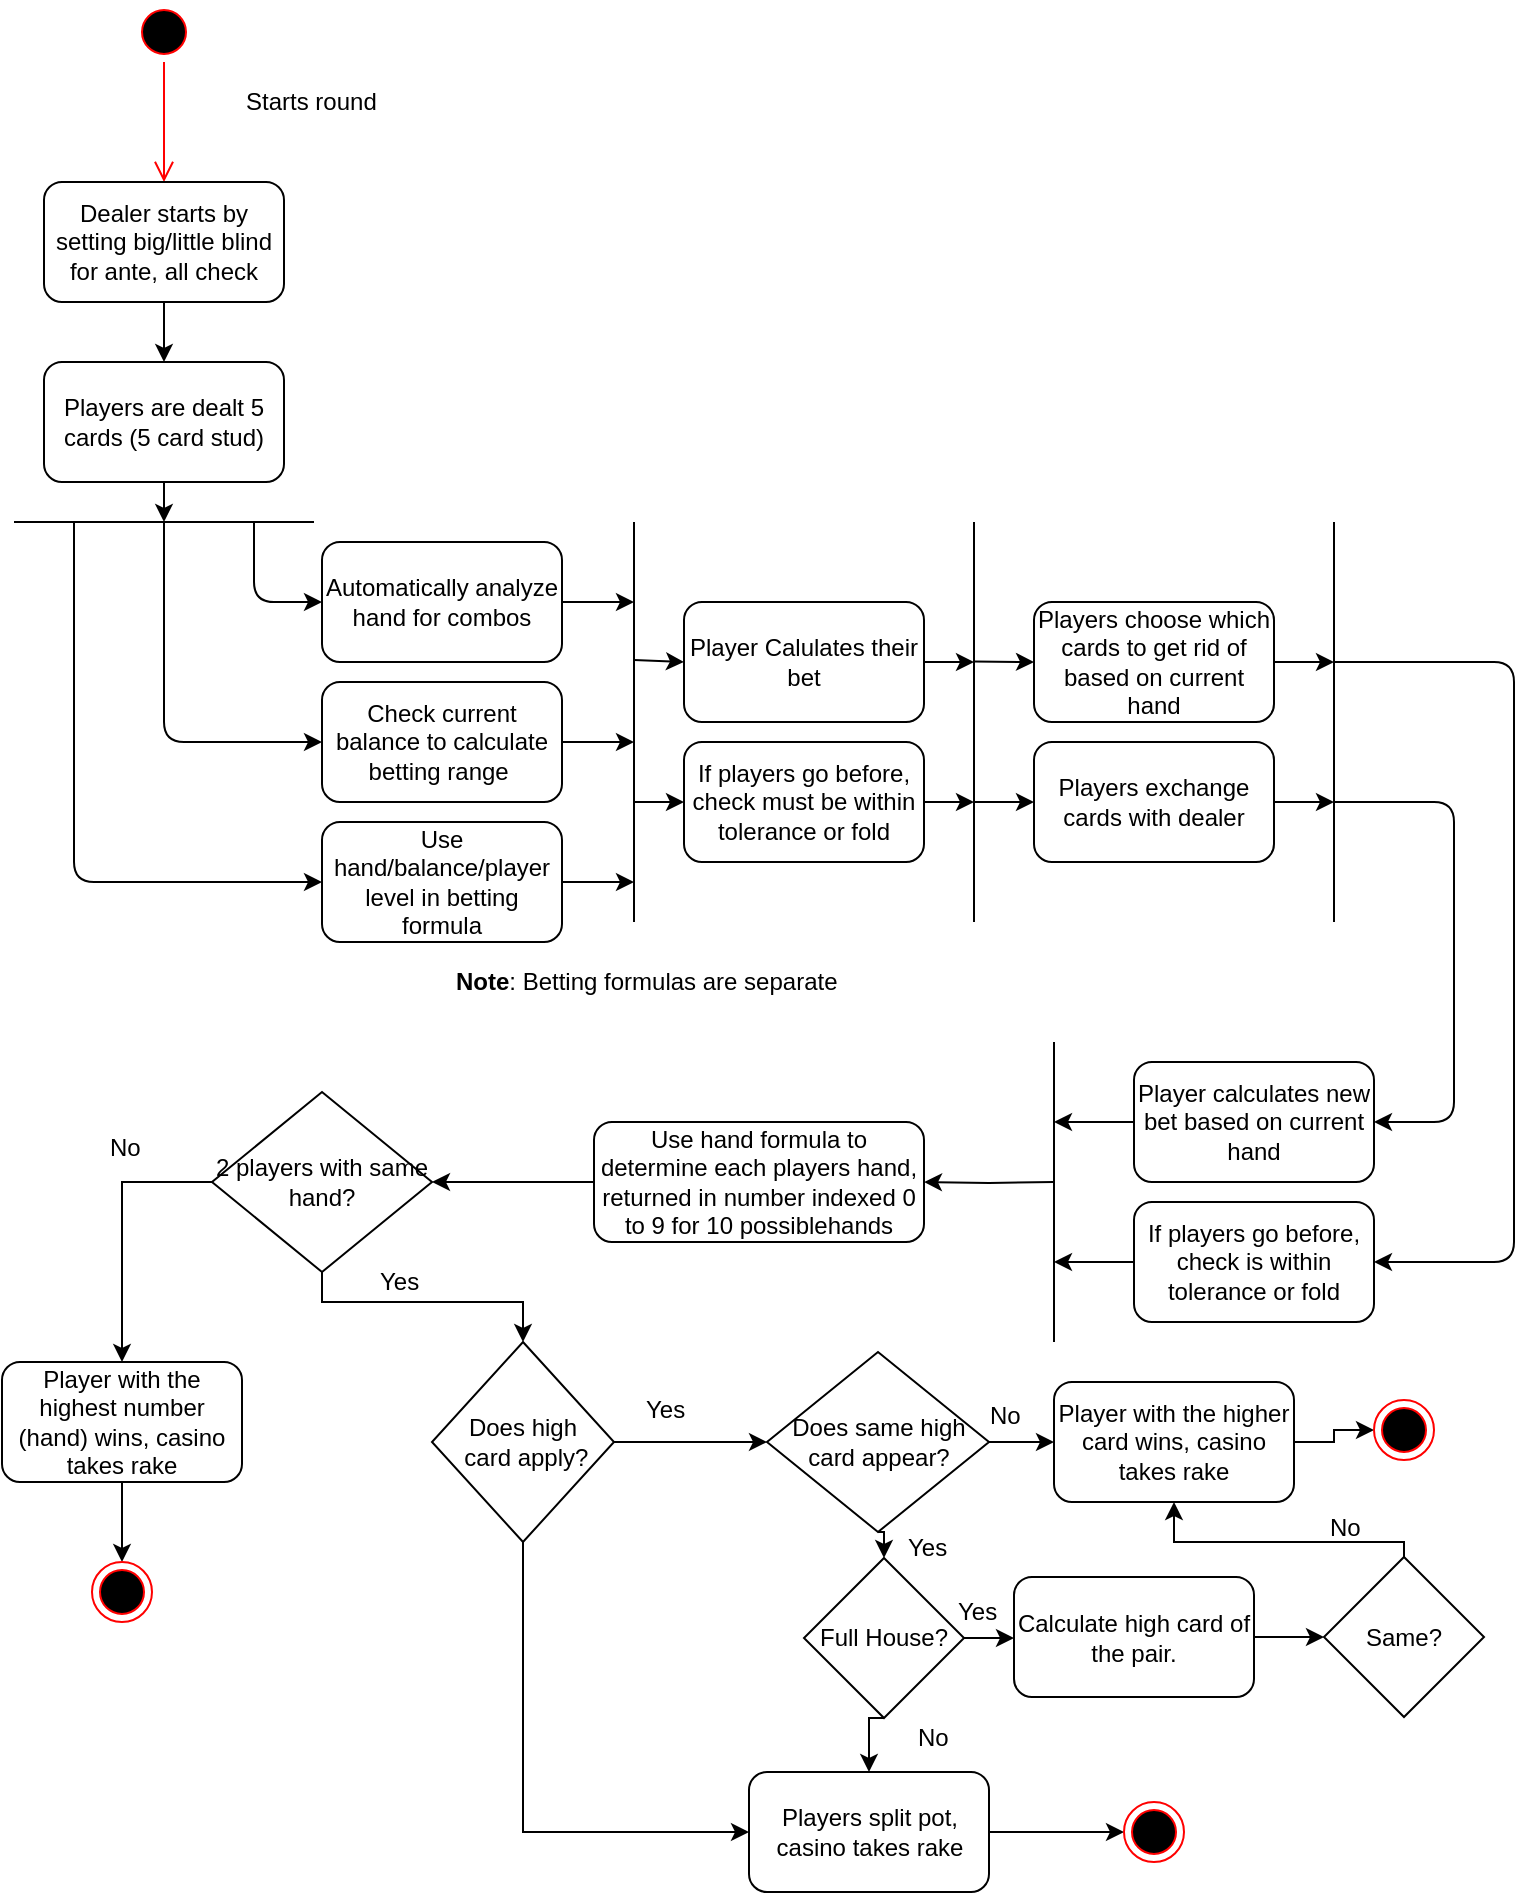 <mxfile version="10.7.5" type="device"><diagram id="hXK2TdJa6I0mjE5qjQWg" name="Page-1"><mxGraphModel dx="1010" dy="588" grid="1" gridSize="10" guides="1" tooltips="1" connect="1" arrows="1" fold="1" page="1" pageScale="1" pageWidth="850" pageHeight="1100" math="0" shadow="0"><root><mxCell id="0"/><mxCell id="1" parent="0"/><mxCell id="EYmgoHeZt-T2Nd_B6-iB-1" value="" style="ellipse;html=1;shape=startState;fillColor=#000000;strokeColor=#ff0000;" parent="1" vertex="1"><mxGeometry x="90" y="60" width="30" height="30" as="geometry"/></mxCell><mxCell id="EYmgoHeZt-T2Nd_B6-iB-2" value="" style="edgeStyle=orthogonalEdgeStyle;html=1;verticalAlign=bottom;endArrow=open;endSize=8;strokeColor=#ff0000;" parent="1" source="EYmgoHeZt-T2Nd_B6-iB-1" edge="1"><mxGeometry relative="1" as="geometry"><mxPoint x="105" y="150" as="targetPoint"/></mxGeometry></mxCell><mxCell id="EYmgoHeZt-T2Nd_B6-iB-3" value="Starts round" style="text;html=1;resizable=0;points=[];autosize=1;align=left;verticalAlign=top;spacingTop=-4;" parent="1" vertex="1"><mxGeometry x="144" y="100" width="80" height="20" as="geometry"/></mxCell><mxCell id="EYmgoHeZt-T2Nd_B6-iB-6" style="edgeStyle=orthogonalEdgeStyle;rounded=0;orthogonalLoop=1;jettySize=auto;html=1;exitX=0.5;exitY=1;exitDx=0;exitDy=0;entryX=0.5;entryY=0;entryDx=0;entryDy=0;" parent="1" source="EYmgoHeZt-T2Nd_B6-iB-4" target="EYmgoHeZt-T2Nd_B6-iB-5" edge="1"><mxGeometry relative="1" as="geometry"/></mxCell><mxCell id="EYmgoHeZt-T2Nd_B6-iB-4" value="Dealer starts by setting big/little blind for ante, all check" style="rounded=1;whiteSpace=wrap;html=1;" parent="1" vertex="1"><mxGeometry x="45" y="150" width="120" height="60" as="geometry"/></mxCell><mxCell id="EYmgoHeZt-T2Nd_B6-iB-8" style="edgeStyle=orthogonalEdgeStyle;rounded=0;orthogonalLoop=1;jettySize=auto;html=1;exitX=0.5;exitY=1;exitDx=0;exitDy=0;" parent="1" source="EYmgoHeZt-T2Nd_B6-iB-5" edge="1"><mxGeometry relative="1" as="geometry"><mxPoint x="105" y="320" as="targetPoint"/></mxGeometry></mxCell><mxCell id="EYmgoHeZt-T2Nd_B6-iB-5" value="Players are dealt 5 cards (5 card stud)" style="rounded=1;whiteSpace=wrap;html=1;" parent="1" vertex="1"><mxGeometry x="45" y="240" width="120" height="60" as="geometry"/></mxCell><mxCell id="EYmgoHeZt-T2Nd_B6-iB-7" value="" style="endArrow=none;html=1;" parent="1" edge="1"><mxGeometry width="50" height="50" relative="1" as="geometry"><mxPoint x="30" y="320" as="sourcePoint"/><mxPoint x="180" y="320" as="targetPoint"/></mxGeometry></mxCell><mxCell id="EYmgoHeZt-T2Nd_B6-iB-18" style="edgeStyle=orthogonalEdgeStyle;rounded=0;orthogonalLoop=1;jettySize=auto;html=1;exitX=1;exitY=0.5;exitDx=0;exitDy=0;" parent="1" source="EYmgoHeZt-T2Nd_B6-iB-9" edge="1"><mxGeometry relative="1" as="geometry"><mxPoint x="340" y="360" as="targetPoint"/></mxGeometry></mxCell><mxCell id="EYmgoHeZt-T2Nd_B6-iB-9" value="Automatically analyze hand for combos" style="rounded=1;whiteSpace=wrap;html=1;" parent="1" vertex="1"><mxGeometry x="184" y="330" width="120" height="60" as="geometry"/></mxCell><mxCell id="EYmgoHeZt-T2Nd_B6-iB-19" style="edgeStyle=orthogonalEdgeStyle;rounded=0;orthogonalLoop=1;jettySize=auto;html=1;exitX=1;exitY=0.5;exitDx=0;exitDy=0;" parent="1" source="EYmgoHeZt-T2Nd_B6-iB-10" edge="1"><mxGeometry relative="1" as="geometry"><mxPoint x="340" y="430" as="targetPoint"/></mxGeometry></mxCell><mxCell id="EYmgoHeZt-T2Nd_B6-iB-10" value="Check current balance to calculate betting range&amp;nbsp;" style="rounded=1;whiteSpace=wrap;html=1;" parent="1" vertex="1"><mxGeometry x="184" y="400" width="120" height="60" as="geometry"/></mxCell><mxCell id="EYmgoHeZt-T2Nd_B6-iB-20" style="edgeStyle=orthogonalEdgeStyle;rounded=0;orthogonalLoop=1;jettySize=auto;html=1;exitX=1;exitY=0.5;exitDx=0;exitDy=0;" parent="1" source="EYmgoHeZt-T2Nd_B6-iB-11" edge="1"><mxGeometry relative="1" as="geometry"><mxPoint x="340" y="500" as="targetPoint"/></mxGeometry></mxCell><mxCell id="EYmgoHeZt-T2Nd_B6-iB-11" value="Use hand/balance/player level in betting formula" style="rounded=1;whiteSpace=wrap;html=1;" parent="1" vertex="1"><mxGeometry x="184" y="470" width="120" height="60" as="geometry"/></mxCell><mxCell id="EYmgoHeZt-T2Nd_B6-iB-13" value="" style="endArrow=classic;html=1;entryX=0;entryY=0.5;entryDx=0;entryDy=0;" parent="1" target="EYmgoHeZt-T2Nd_B6-iB-11" edge="1"><mxGeometry width="50" height="50" relative="1" as="geometry"><mxPoint x="60" y="320" as="sourcePoint"/><mxPoint x="60" y="450" as="targetPoint"/><Array as="points"><mxPoint x="60" y="500"/></Array></mxGeometry></mxCell><mxCell id="EYmgoHeZt-T2Nd_B6-iB-15" value="" style="endArrow=classic;html=1;entryX=0;entryY=0.5;entryDx=0;entryDy=0;" parent="1" target="EYmgoHeZt-T2Nd_B6-iB-9" edge="1"><mxGeometry width="50" height="50" relative="1" as="geometry"><mxPoint x="150" y="320" as="sourcePoint"/><mxPoint x="150" y="420" as="targetPoint"/><Array as="points"><mxPoint x="150" y="360"/></Array></mxGeometry></mxCell><mxCell id="EYmgoHeZt-T2Nd_B6-iB-16" value="" style="endArrow=classic;html=1;entryX=0;entryY=0.5;entryDx=0;entryDy=0;" parent="1" target="EYmgoHeZt-T2Nd_B6-iB-10" edge="1"><mxGeometry width="50" height="50" relative="1" as="geometry"><mxPoint x="105" y="320" as="sourcePoint"/><mxPoint x="105" y="390" as="targetPoint"/><Array as="points"><mxPoint x="105" y="430"/></Array></mxGeometry></mxCell><mxCell id="EYmgoHeZt-T2Nd_B6-iB-17" value="" style="endArrow=none;html=1;" parent="1" edge="1"><mxGeometry width="50" height="50" relative="1" as="geometry"><mxPoint x="340" y="520" as="sourcePoint"/><mxPoint x="340" y="320" as="targetPoint"/></mxGeometry></mxCell><mxCell id="EYmgoHeZt-T2Nd_B6-iB-24" style="edgeStyle=orthogonalEdgeStyle;rounded=0;orthogonalLoop=1;jettySize=auto;html=1;exitX=1;exitY=0.5;exitDx=0;exitDy=0;" parent="1" source="EYmgoHeZt-T2Nd_B6-iB-21" edge="1"><mxGeometry relative="1" as="geometry"><mxPoint x="510" y="390" as="targetPoint"/></mxGeometry></mxCell><mxCell id="EYmgoHeZt-T2Nd_B6-iB-21" value="Player Calulates their bet" style="rounded=1;whiteSpace=wrap;html=1;" parent="1" vertex="1"><mxGeometry x="365" y="360" width="120" height="60" as="geometry"/></mxCell><mxCell id="EYmgoHeZt-T2Nd_B6-iB-25" style="edgeStyle=orthogonalEdgeStyle;rounded=0;orthogonalLoop=1;jettySize=auto;html=1;exitX=1;exitY=0.5;exitDx=0;exitDy=0;" parent="1" source="EYmgoHeZt-T2Nd_B6-iB-22" edge="1"><mxGeometry relative="1" as="geometry"><mxPoint x="510" y="460" as="targetPoint"/></mxGeometry></mxCell><mxCell id="EYmgoHeZt-T2Nd_B6-iB-22" value="If players go before, check must be within tolerance or fold" style="rounded=1;whiteSpace=wrap;html=1;" parent="1" vertex="1"><mxGeometry x="365" y="430" width="120" height="60" as="geometry"/></mxCell><mxCell id="EYmgoHeZt-T2Nd_B6-iB-23" value="" style="endArrow=none;html=1;" parent="1" edge="1"><mxGeometry width="50" height="50" relative="1" as="geometry"><mxPoint x="510" y="520" as="sourcePoint"/><mxPoint x="510" y="320" as="targetPoint"/></mxGeometry></mxCell><mxCell id="EYmgoHeZt-T2Nd_B6-iB-30" style="edgeStyle=orthogonalEdgeStyle;rounded=0;orthogonalLoop=1;jettySize=auto;html=1;exitX=1;exitY=0.5;exitDx=0;exitDy=0;" parent="1" source="EYmgoHeZt-T2Nd_B6-iB-26" edge="1"><mxGeometry relative="1" as="geometry"><mxPoint x="690" y="390" as="targetPoint"/></mxGeometry></mxCell><mxCell id="EYmgoHeZt-T2Nd_B6-iB-26" value="Players choose which cards to get rid of based on current hand" style="rounded=1;whiteSpace=wrap;html=1;" parent="1" vertex="1"><mxGeometry x="540" y="360" width="120" height="60" as="geometry"/></mxCell><mxCell id="EYmgoHeZt-T2Nd_B6-iB-31" style="edgeStyle=orthogonalEdgeStyle;rounded=0;orthogonalLoop=1;jettySize=auto;html=1;exitX=1;exitY=0.5;exitDx=0;exitDy=0;" parent="1" source="EYmgoHeZt-T2Nd_B6-iB-27" edge="1"><mxGeometry relative="1" as="geometry"><mxPoint x="690" y="460" as="targetPoint"/></mxGeometry></mxCell><mxCell id="EYmgoHeZt-T2Nd_B6-iB-27" value="Players exchange cards with dealer" style="rounded=1;whiteSpace=wrap;html=1;" parent="1" vertex="1"><mxGeometry x="540" y="430" width="120" height="60" as="geometry"/></mxCell><mxCell id="EYmgoHeZt-T2Nd_B6-iB-36" style="edgeStyle=orthogonalEdgeStyle;rounded=0;orthogonalLoop=1;jettySize=auto;html=1;exitX=0;exitY=0.5;exitDx=0;exitDy=0;" parent="1" source="EYmgoHeZt-T2Nd_B6-iB-28" edge="1"><mxGeometry relative="1" as="geometry"><mxPoint x="550" y="620" as="targetPoint"/></mxGeometry></mxCell><mxCell id="EYmgoHeZt-T2Nd_B6-iB-28" value="Player calculates new bet based on current hand" style="rounded=1;whiteSpace=wrap;html=1;" parent="1" vertex="1"><mxGeometry x="590" y="590" width="120" height="60" as="geometry"/></mxCell><mxCell id="EYmgoHeZt-T2Nd_B6-iB-29" value="" style="endArrow=none;html=1;" parent="1" edge="1"><mxGeometry width="50" height="50" relative="1" as="geometry"><mxPoint x="690" y="520" as="sourcePoint"/><mxPoint x="690" y="320" as="targetPoint"/></mxGeometry></mxCell><mxCell id="EYmgoHeZt-T2Nd_B6-iB-37" style="edgeStyle=orthogonalEdgeStyle;rounded=0;orthogonalLoop=1;jettySize=auto;html=1;exitX=0;exitY=0.5;exitDx=0;exitDy=0;" parent="1" source="EYmgoHeZt-T2Nd_B6-iB-32" edge="1"><mxGeometry relative="1" as="geometry"><mxPoint x="550" y="690" as="targetPoint"/></mxGeometry></mxCell><mxCell id="EYmgoHeZt-T2Nd_B6-iB-32" value="If players go before, check is within tolerance or fold" style="rounded=1;whiteSpace=wrap;html=1;" parent="1" vertex="1"><mxGeometry x="590" y="660" width="120" height="60" as="geometry"/></mxCell><mxCell id="EYmgoHeZt-T2Nd_B6-iB-33" value="" style="endArrow=none;html=1;" parent="1" edge="1"><mxGeometry width="50" height="50" relative="1" as="geometry"><mxPoint x="550" y="730" as="sourcePoint"/><mxPoint x="550" y="580" as="targetPoint"/></mxGeometry></mxCell><mxCell id="bNfEItf5TLpx9JPH83yY-3" style="edgeStyle=orthogonalEdgeStyle;rounded=0;orthogonalLoop=1;jettySize=auto;html=1;exitX=1;exitY=0.5;exitDx=0;exitDy=0;entryX=1;entryY=0.5;entryDx=0;entryDy=0;" edge="1" parent="1" target="EYmgoHeZt-T2Nd_B6-iB-34"><mxGeometry relative="1" as="geometry"><mxPoint x="550" y="650" as="sourcePoint"/></mxGeometry></mxCell><mxCell id="bNfEItf5TLpx9JPH83yY-4" style="edgeStyle=orthogonalEdgeStyle;rounded=0;orthogonalLoop=1;jettySize=auto;html=1;exitX=0;exitY=0.5;exitDx=0;exitDy=0;entryX=1;entryY=0.5;entryDx=0;entryDy=0;" edge="1" parent="1" source="EYmgoHeZt-T2Nd_B6-iB-34" target="bNfEItf5TLpx9JPH83yY-2"><mxGeometry relative="1" as="geometry"/></mxCell><mxCell id="EYmgoHeZt-T2Nd_B6-iB-34" value="Use hand formula to determine each players hand, returned in number indexed 0 to 9 for 10 possiblehands" style="rounded=1;whiteSpace=wrap;html=1;" parent="1" vertex="1"><mxGeometry x="320" y="620" width="165" height="60" as="geometry"/></mxCell><mxCell id="EYmgoHeZt-T2Nd_B6-iB-39" value="" style="endArrow=classic;html=1;entryX=0;entryY=0.5;entryDx=0;entryDy=0;" parent="1" target="EYmgoHeZt-T2Nd_B6-iB-21" edge="1"><mxGeometry width="50" height="50" relative="1" as="geometry"><mxPoint x="340" y="389" as="sourcePoint"/><mxPoint x="360" y="389" as="targetPoint"/></mxGeometry></mxCell><mxCell id="EYmgoHeZt-T2Nd_B6-iB-40" value="" style="endArrow=classic;html=1;entryX=0;entryY=0.5;entryDx=0;entryDy=0;" parent="1" target="EYmgoHeZt-T2Nd_B6-iB-22" edge="1"><mxGeometry width="50" height="50" relative="1" as="geometry"><mxPoint x="340" y="460" as="sourcePoint"/><mxPoint x="390" y="430" as="targetPoint"/></mxGeometry></mxCell><mxCell id="EYmgoHeZt-T2Nd_B6-iB-41" value="" style="endArrow=classic;html=1;entryX=0;entryY=0.5;entryDx=0;entryDy=0;" parent="1" target="EYmgoHeZt-T2Nd_B6-iB-26" edge="1"><mxGeometry width="50" height="50" relative="1" as="geometry"><mxPoint x="510" y="389.8" as="sourcePoint"/><mxPoint x="560" y="339.8" as="targetPoint"/></mxGeometry></mxCell><mxCell id="EYmgoHeZt-T2Nd_B6-iB-42" value="" style="endArrow=classic;html=1;entryX=0;entryY=0.5;entryDx=0;entryDy=0;" parent="1" target="EYmgoHeZt-T2Nd_B6-iB-27" edge="1"><mxGeometry width="50" height="50" relative="1" as="geometry"><mxPoint x="510" y="460" as="sourcePoint"/><mxPoint x="560" y="410" as="targetPoint"/></mxGeometry></mxCell><mxCell id="EYmgoHeZt-T2Nd_B6-iB-43" value="" style="endArrow=classic;html=1;entryX=1;entryY=0.5;entryDx=0;entryDy=0;" parent="1" target="EYmgoHeZt-T2Nd_B6-iB-32" edge="1"><mxGeometry width="50" height="50" relative="1" as="geometry"><mxPoint x="690" y="390" as="sourcePoint"/><mxPoint x="740" y="340" as="targetPoint"/><Array as="points"><mxPoint x="780" y="390"/><mxPoint x="780" y="690"/></Array></mxGeometry></mxCell><mxCell id="EYmgoHeZt-T2Nd_B6-iB-44" value="" style="endArrow=classic;html=1;entryX=1;entryY=0.5;entryDx=0;entryDy=0;" parent="1" target="EYmgoHeZt-T2Nd_B6-iB-28" edge="1"><mxGeometry width="50" height="50" relative="1" as="geometry"><mxPoint x="690" y="460" as="sourcePoint"/><mxPoint x="750" y="420" as="targetPoint"/><Array as="points"><mxPoint x="750" y="460"/><mxPoint x="750" y="620"/></Array></mxGeometry></mxCell><mxCell id="bNfEItf5TLpx9JPH83yY-1" value="&lt;b&gt;Note&lt;/b&gt;: Betting formulas are separate" style="text;html=1;resizable=0;points=[];autosize=1;align=left;verticalAlign=top;spacingTop=-4;" vertex="1" parent="1"><mxGeometry x="249" y="540" width="210" height="20" as="geometry"/></mxCell><mxCell id="bNfEItf5TLpx9JPH83yY-8" style="edgeStyle=orthogonalEdgeStyle;rounded=0;orthogonalLoop=1;jettySize=auto;html=1;exitX=0.5;exitY=1;exitDx=0;exitDy=0;entryX=0.5;entryY=0;entryDx=0;entryDy=0;" edge="1" parent="1" source="bNfEItf5TLpx9JPH83yY-2" target="bNfEItf5TLpx9JPH83yY-7"><mxGeometry relative="1" as="geometry"><Array as="points"><mxPoint x="184" y="710"/><mxPoint x="285" y="710"/></Array></mxGeometry></mxCell><mxCell id="bNfEItf5TLpx9JPH83yY-9" style="edgeStyle=orthogonalEdgeStyle;rounded=0;orthogonalLoop=1;jettySize=auto;html=1;exitX=0;exitY=0.5;exitDx=0;exitDy=0;entryX=0.5;entryY=0;entryDx=0;entryDy=0;" edge="1" parent="1" source="bNfEItf5TLpx9JPH83yY-2" target="bNfEItf5TLpx9JPH83yY-5"><mxGeometry relative="1" as="geometry"/></mxCell><mxCell id="bNfEItf5TLpx9JPH83yY-2" value="2 players with same hand?" style="rhombus;whiteSpace=wrap;html=1;" vertex="1" parent="1"><mxGeometry x="129" y="605" width="110" height="90" as="geometry"/></mxCell><mxCell id="bNfEItf5TLpx9JPH83yY-41" style="edgeStyle=orthogonalEdgeStyle;rounded=0;orthogonalLoop=1;jettySize=auto;html=1;exitX=0.5;exitY=1;exitDx=0;exitDy=0;entryX=0.5;entryY=0;entryDx=0;entryDy=0;" edge="1" parent="1" source="bNfEItf5TLpx9JPH83yY-5" target="bNfEItf5TLpx9JPH83yY-12"><mxGeometry relative="1" as="geometry"/></mxCell><mxCell id="bNfEItf5TLpx9JPH83yY-5" value="Player with the highest number (hand) wins, casino takes rake" style="rounded=1;whiteSpace=wrap;html=1;" vertex="1" parent="1"><mxGeometry x="24" y="740" width="120" height="60" as="geometry"/></mxCell><mxCell id="bNfEItf5TLpx9JPH83yY-21" style="edgeStyle=orthogonalEdgeStyle;rounded=0;orthogonalLoop=1;jettySize=auto;html=1;exitX=0.5;exitY=1;exitDx=0;exitDy=0;entryX=0;entryY=0.5;entryDx=0;entryDy=0;" edge="1" parent="1" source="bNfEItf5TLpx9JPH83yY-7" target="bNfEItf5TLpx9JPH83yY-17"><mxGeometry relative="1" as="geometry"/></mxCell><mxCell id="bNfEItf5TLpx9JPH83yY-22" style="edgeStyle=orthogonalEdgeStyle;rounded=0;orthogonalLoop=1;jettySize=auto;html=1;exitX=1;exitY=0.5;exitDx=0;exitDy=0;entryX=0;entryY=0.5;entryDx=0;entryDy=0;" edge="1" parent="1" source="bNfEItf5TLpx9JPH83yY-7" target="bNfEItf5TLpx9JPH83yY-18"><mxGeometry relative="1" as="geometry"/></mxCell><mxCell id="bNfEItf5TLpx9JPH83yY-7" value="Does high&lt;br&gt;&amp;nbsp;card apply?" style="rhombus;whiteSpace=wrap;html=1;" vertex="1" parent="1"><mxGeometry x="239" y="730" width="91" height="100" as="geometry"/></mxCell><mxCell id="bNfEItf5TLpx9JPH83yY-10" value="No" style="text;html=1;resizable=0;points=[];autosize=1;align=left;verticalAlign=top;spacingTop=-4;" vertex="1" parent="1"><mxGeometry x="76" y="623" width="30" height="20" as="geometry"/></mxCell><mxCell id="bNfEItf5TLpx9JPH83yY-11" value="Yes" style="text;html=1;resizable=0;points=[];autosize=1;align=left;verticalAlign=top;spacingTop=-4;" vertex="1" parent="1"><mxGeometry x="211" y="690" width="30" height="20" as="geometry"/></mxCell><mxCell id="bNfEItf5TLpx9JPH83yY-12" value="" style="ellipse;html=1;shape=endState;fillColor=#000000;strokeColor=#ff0000;" vertex="1" parent="1"><mxGeometry x="69" y="840" width="30" height="30" as="geometry"/></mxCell><mxCell id="bNfEItf5TLpx9JPH83yY-26" style="edgeStyle=orthogonalEdgeStyle;rounded=0;orthogonalLoop=1;jettySize=auto;html=1;exitX=1;exitY=0.5;exitDx=0;exitDy=0;entryX=0;entryY=0.5;entryDx=0;entryDy=0;" edge="1" parent="1" source="bNfEItf5TLpx9JPH83yY-13" target="bNfEItf5TLpx9JPH83yY-14"><mxGeometry relative="1" as="geometry"/></mxCell><mxCell id="bNfEItf5TLpx9JPH83yY-13" value="Player with the higher card wins, casino takes rake" style="rounded=1;whiteSpace=wrap;html=1;" vertex="1" parent="1"><mxGeometry x="550" y="750" width="120" height="60" as="geometry"/></mxCell><mxCell id="bNfEItf5TLpx9JPH83yY-14" value="" style="ellipse;html=1;shape=endState;fillColor=#000000;strokeColor=#ff0000;" vertex="1" parent="1"><mxGeometry x="710" y="759" width="30" height="30" as="geometry"/></mxCell><mxCell id="bNfEItf5TLpx9JPH83yY-16" value="Yes" style="text;html=1;resizable=0;points=[];autosize=1;align=left;verticalAlign=top;spacingTop=-4;" vertex="1" parent="1"><mxGeometry x="344" y="754" width="30" height="20" as="geometry"/></mxCell><mxCell id="bNfEItf5TLpx9JPH83yY-25" style="edgeStyle=orthogonalEdgeStyle;rounded=0;orthogonalLoop=1;jettySize=auto;html=1;exitX=1;exitY=0.5;exitDx=0;exitDy=0;entryX=0;entryY=0.5;entryDx=0;entryDy=0;" edge="1" parent="1" source="bNfEItf5TLpx9JPH83yY-17" target="bNfEItf5TLpx9JPH83yY-24"><mxGeometry relative="1" as="geometry"/></mxCell><mxCell id="bNfEItf5TLpx9JPH83yY-17" value="Players split pot, casino takes rake" style="rounded=1;whiteSpace=wrap;html=1;" vertex="1" parent="1"><mxGeometry x="397.5" y="945" width="120" height="60" as="geometry"/></mxCell><mxCell id="bNfEItf5TLpx9JPH83yY-19" style="edgeStyle=orthogonalEdgeStyle;rounded=0;orthogonalLoop=1;jettySize=auto;html=1;exitX=1;exitY=0.5;exitDx=0;exitDy=0;entryX=0;entryY=0.5;entryDx=0;entryDy=0;" edge="1" parent="1" source="bNfEItf5TLpx9JPH83yY-18" target="bNfEItf5TLpx9JPH83yY-13"><mxGeometry relative="1" as="geometry"/></mxCell><mxCell id="bNfEItf5TLpx9JPH83yY-35" style="edgeStyle=orthogonalEdgeStyle;rounded=0;orthogonalLoop=1;jettySize=auto;html=1;exitX=0.5;exitY=1;exitDx=0;exitDy=0;entryX=0.5;entryY=0;entryDx=0;entryDy=0;" edge="1" parent="1" source="bNfEItf5TLpx9JPH83yY-18" target="bNfEItf5TLpx9JPH83yY-28"><mxGeometry relative="1" as="geometry"/></mxCell><mxCell id="bNfEItf5TLpx9JPH83yY-18" value="Does same high card appear?" style="rhombus;whiteSpace=wrap;html=1;" vertex="1" parent="1"><mxGeometry x="406.5" y="735" width="111" height="90" as="geometry"/></mxCell><mxCell id="bNfEItf5TLpx9JPH83yY-20" value="No" style="text;html=1;resizable=0;points=[];autosize=1;align=left;verticalAlign=top;spacingTop=-4;" vertex="1" parent="1"><mxGeometry x="516" y="757" width="30" height="20" as="geometry"/></mxCell><mxCell id="bNfEItf5TLpx9JPH83yY-24" value="" style="ellipse;html=1;shape=endState;fillColor=#000000;strokeColor=#ff0000;" vertex="1" parent="1"><mxGeometry x="585" y="960" width="30" height="30" as="geometry"/></mxCell><mxCell id="bNfEItf5TLpx9JPH83yY-33" style="edgeStyle=orthogonalEdgeStyle;rounded=0;orthogonalLoop=1;jettySize=auto;html=1;exitX=1;exitY=0.5;exitDx=0;exitDy=0;entryX=0;entryY=0.5;entryDx=0;entryDy=0;" edge="1" parent="1" source="bNfEItf5TLpx9JPH83yY-28" target="bNfEItf5TLpx9JPH83yY-29"><mxGeometry relative="1" as="geometry"/></mxCell><mxCell id="bNfEItf5TLpx9JPH83yY-39" style="edgeStyle=orthogonalEdgeStyle;rounded=0;orthogonalLoop=1;jettySize=auto;html=1;exitX=0.5;exitY=1;exitDx=0;exitDy=0;entryX=0.5;entryY=0;entryDx=0;entryDy=0;" edge="1" parent="1" source="bNfEItf5TLpx9JPH83yY-28" target="bNfEItf5TLpx9JPH83yY-17"><mxGeometry relative="1" as="geometry"/></mxCell><mxCell id="bNfEItf5TLpx9JPH83yY-28" value="Full House?" style="rhombus;whiteSpace=wrap;html=1;" vertex="1" parent="1"><mxGeometry x="425" y="838" width="80" height="80" as="geometry"/></mxCell><mxCell id="bNfEItf5TLpx9JPH83yY-34" style="edgeStyle=orthogonalEdgeStyle;rounded=0;orthogonalLoop=1;jettySize=auto;html=1;exitX=1;exitY=0.5;exitDx=0;exitDy=0;entryX=0;entryY=0.5;entryDx=0;entryDy=0;" edge="1" parent="1" source="bNfEItf5TLpx9JPH83yY-29" target="bNfEItf5TLpx9JPH83yY-30"><mxGeometry relative="1" as="geometry"/></mxCell><mxCell id="bNfEItf5TLpx9JPH83yY-29" value="Calculate high card of the pair." style="rounded=1;whiteSpace=wrap;html=1;" vertex="1" parent="1"><mxGeometry x="530" y="847.5" width="120" height="60" as="geometry"/></mxCell><mxCell id="bNfEItf5TLpx9JPH83yY-40" style="edgeStyle=orthogonalEdgeStyle;rounded=0;orthogonalLoop=1;jettySize=auto;html=1;exitX=0.5;exitY=0;exitDx=0;exitDy=0;entryX=0.5;entryY=1;entryDx=0;entryDy=0;" edge="1" parent="1" source="bNfEItf5TLpx9JPH83yY-30" target="bNfEItf5TLpx9JPH83yY-13"><mxGeometry relative="1" as="geometry"><Array as="points"><mxPoint x="725" y="830"/><mxPoint x="610" y="830"/></Array></mxGeometry></mxCell><mxCell id="bNfEItf5TLpx9JPH83yY-30" value="Same?" style="rhombus;whiteSpace=wrap;html=1;" vertex="1" parent="1"><mxGeometry x="685" y="837.5" width="80" height="80" as="geometry"/></mxCell><mxCell id="bNfEItf5TLpx9JPH83yY-32" value="No" style="text;html=1;resizable=0;points=[];autosize=1;align=left;verticalAlign=top;spacingTop=-4;" vertex="1" parent="1"><mxGeometry x="686" y="813" width="30" height="20" as="geometry"/></mxCell><mxCell id="bNfEItf5TLpx9JPH83yY-36" value="Yes" style="text;html=1;resizable=0;points=[];autosize=1;align=left;verticalAlign=top;spacingTop=-4;" vertex="1" parent="1"><mxGeometry x="475" y="823" width="30" height="20" as="geometry"/></mxCell><mxCell id="bNfEItf5TLpx9JPH83yY-37" value="No" style="text;html=1;resizable=0;points=[];autosize=1;align=left;verticalAlign=top;spacingTop=-4;" vertex="1" parent="1"><mxGeometry x="480" y="917.5" width="30" height="20" as="geometry"/></mxCell><mxCell id="bNfEItf5TLpx9JPH83yY-38" value="Yes" style="text;html=1;resizable=0;points=[];autosize=1;align=left;verticalAlign=top;spacingTop=-4;" vertex="1" parent="1"><mxGeometry x="500" y="855" width="30" height="20" as="geometry"/></mxCell></root></mxGraphModel></diagram></mxfile>